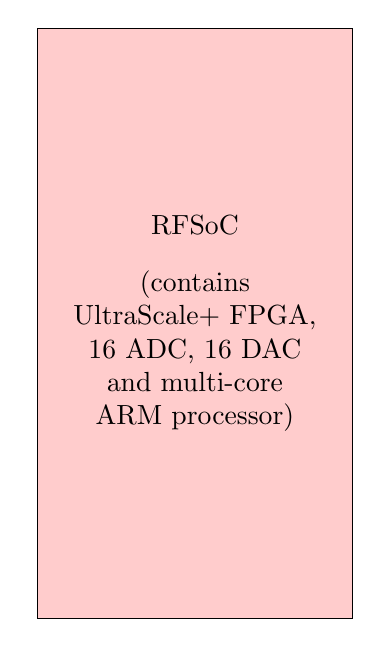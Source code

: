 \usetikzlibrary{arrows.meta}
\begin{tikzpicture}
\node[draw,align=center,minimum width=4cm,minimum height=7.5cm,fill=red!20] at (4.75,-3) {RFSoC\\[2ex](contains\\UltraScale+ FPGA,\\ 16 ADC, 16 DAC\\ and multi-core\\ ARM processor)};
\end{tikzpicture}
